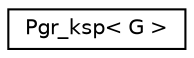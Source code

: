 digraph "Graphical Class Hierarchy"
{
  edge [fontname="Helvetica",fontsize="10",labelfontname="Helvetica",labelfontsize="10"];
  node [fontname="Helvetica",fontsize="10",shape=record];
  rankdir="LR";
  Node0 [label="Pgr_ksp\< G \>",height=0.2,width=0.4,color="black", fillcolor="white", style="filled",URL="$classPgr__ksp.html"];
}
